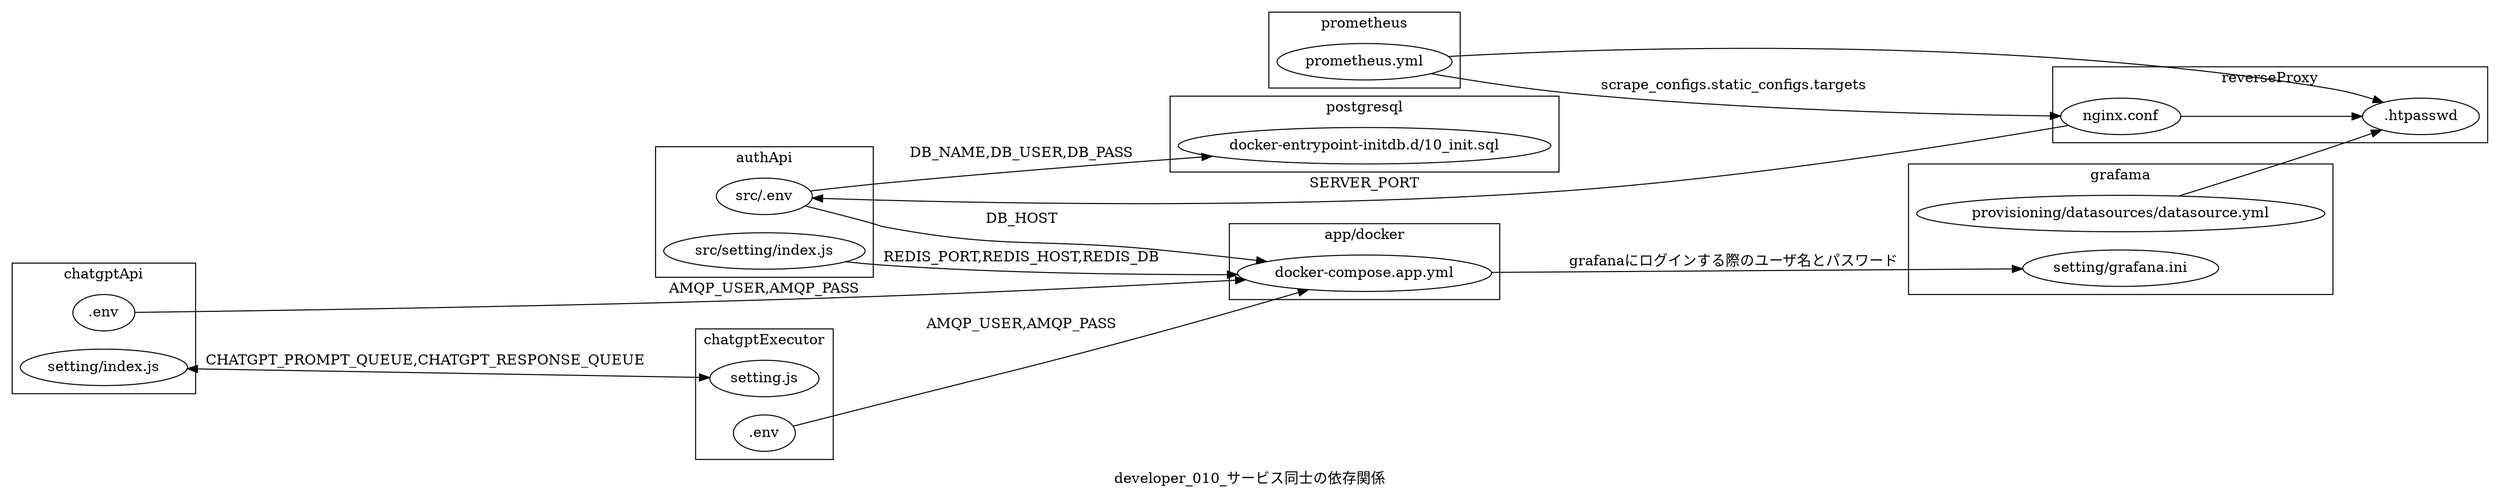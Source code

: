 digraph G {
    rankdir="LR"
    label="developer_010_サービス同士の依存関係"
    
    # api
    subgraph cluster_auth {
        label="authApi"
    auth_setting [label="src/setting/index.js"]
    auth_env [label="src/.env"]
    }
    
    subgraph cluster_chatgptApi {
        label="chatgptApi"
    gpt_a_setting [label="setting/index.js"]
    gpt_a_env [label=".env"]
    }

    subgraph cluster_chatgptExecutor {
        label="chatgptExecutor"
    gpt_e_setting [label="setting.js"]
    gpt_e_env [label=".env"]
    }
        
    # metrics
    subgraph cluster_grafana {
        label="grafama"
    grafana_d [label="provisioning/datasources/datasource.yml"]
    grafana_ini [label="setting/grafana.ini"]
    }
    
    subgraph cluster_prom {
        label="prometheus"
    prom_yml [label="prometheus.yml"]
    }
    
    # nginx
    subgraph cluster_nginx {
        label="reverseProxy"
    n_c [label="nginx.conf"]
    htpasswd [label=".htpasswd"]
    }
    
    # postgresql
    subgraph cluster_psql {
        label="postgresql"
    psql_yml [label="docker-entrypoint-initdb.d/10_init.sql"]
    }
    
    # docker
    subgraph cluster_docker {
        label="app/docker"
    dc_yml [label="docker-compose.app.yml"]
    }
    
    # api
    auth_setting -> dc_yml [label="REDIS_PORT,REDIS_HOST,REDIS_DB"]
    auth_env -> dc_yml [label="DB_HOST"]
    auth_env -> psql_yml [label="DB_NAME,DB_USER,DB_PASS"]
    
    gpt_a_setting -> gpt_e_setting [label="CHATGPT_PROMPT_QUEUE,CHATGPT_RESPONSE_QUEUE" dir=both]
    gpt_a_env -> dc_yml [label="AMQP_USER,AMQP_PASS"]
    gpt_e_env -> dc_yml [label="AMQP_USER,AMQP_PASS"]

    # prometheus
    prom_yml -> n_c [label="scrape_configs.static_configs.targets"]
    prom_yml -> htpasswd
    
    # grafana
    grafana_d -> htpasswd
    dc_yml -> grafana_ini [label="grafanaにログインする際のユーザ名とパスワード"]
    
    # nginx
    n_c -> htpasswd
    n_c -> auth_env [label="SERVER_PORT"]

}

